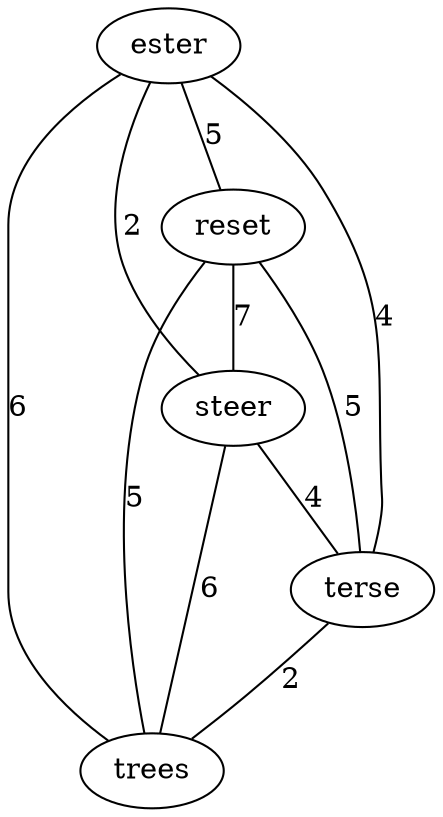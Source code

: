 graph {
	ester -- reset [ label="5" ];
	ester -- steer [ label="2" ];
	ester -- terse [ label="4" ];
	ester -- trees [ label="6" ];
	reset -- steer [ label="7" ];
	reset -- terse [ label="5" ];
	reset -- trees [ label="5" ];
	steer -- terse [ label="4" ];
	steer -- trees [ label="6" ];
	terse -- trees [ label="2" ];
}